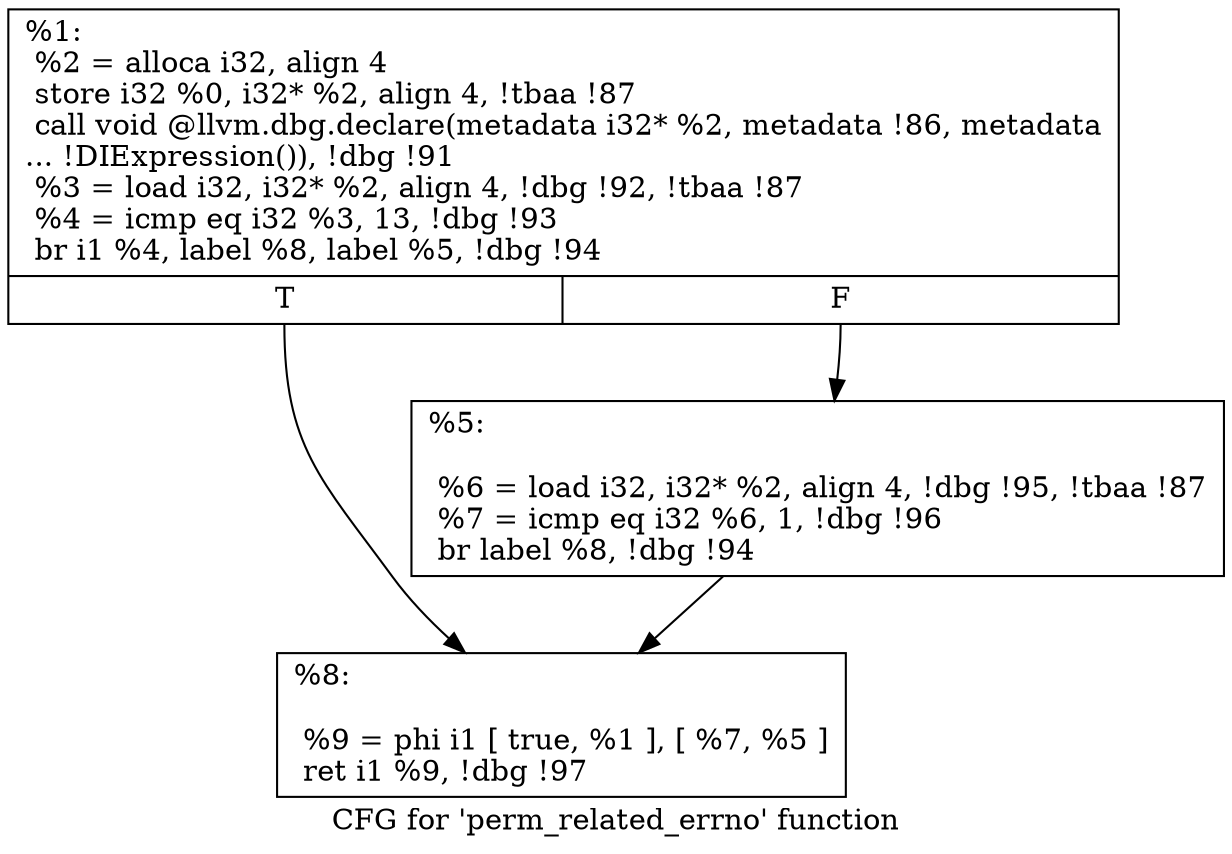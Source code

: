 digraph "CFG for 'perm_related_errno' function" {
	label="CFG for 'perm_related_errno' function";

	Node0x109bce0 [shape=record,label="{%1:\l  %2 = alloca i32, align 4\l  store i32 %0, i32* %2, align 4, !tbaa !87\l  call void @llvm.dbg.declare(metadata i32* %2, metadata !86, metadata\l... !DIExpression()), !dbg !91\l  %3 = load i32, i32* %2, align 4, !dbg !92, !tbaa !87\l  %4 = icmp eq i32 %3, 13, !dbg !93\l  br i1 %4, label %8, label %5, !dbg !94\l|{<s0>T|<s1>F}}"];
	Node0x109bce0:s0 -> Node0x109c5d0;
	Node0x109bce0:s1 -> Node0x109c580;
	Node0x109c580 [shape=record,label="{%5:\l\l  %6 = load i32, i32* %2, align 4, !dbg !95, !tbaa !87\l  %7 = icmp eq i32 %6, 1, !dbg !96\l  br label %8, !dbg !94\l}"];
	Node0x109c580 -> Node0x109c5d0;
	Node0x109c5d0 [shape=record,label="{%8:\l\l  %9 = phi i1 [ true, %1 ], [ %7, %5 ]\l  ret i1 %9, !dbg !97\l}"];
}
